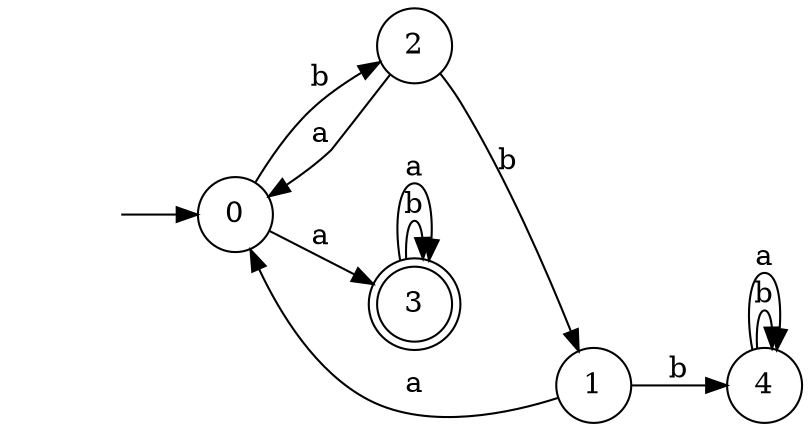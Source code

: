 digraph {
  rankdir=LR;
  0 [label="0", shape = circle];
  0 -> 2 [label="b"];
  0 -> 3 [label="a"];
  1 [label="1", shape = circle];
  1 -> 4 [label="b"];
  1 -> 0 [label="a"];
  2 [label="2", shape = circle];
  2 -> 1 [label="b"];
  2 -> 0 [label="a"];
  3 [label="3", shape = doublecircle];
  3 -> 3 [label="b"];
  3 -> 3 [label="a"];
  4 [label="4", shape = circle];
  4 -> 4 [label="b"];
  4 -> 4 [label="a"];
  5 [label="", shape = plaintext];
  5 -> 0 [label=""];
}
